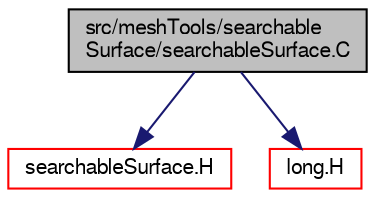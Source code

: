 digraph "src/meshTools/searchableSurface/searchableSurface.C"
{
  bgcolor="transparent";
  edge [fontname="FreeSans",fontsize="10",labelfontname="FreeSans",labelfontsize="10"];
  node [fontname="FreeSans",fontsize="10",shape=record];
  Node0 [label="src/meshTools/searchable\lSurface/searchableSurface.C",height=0.2,width=0.4,color="black", fillcolor="grey75", style="filled", fontcolor="black"];
  Node0 -> Node1 [color="midnightblue",fontsize="10",style="solid",fontname="FreeSans"];
  Node1 [label="searchableSurface.H",height=0.2,width=0.4,color="red",URL="$a07820.html"];
  Node0 -> Node157 [color="midnightblue",fontsize="10",style="solid",fontname="FreeSans"];
  Node157 [label="long.H",height=0.2,width=0.4,color="red",URL="$a12389.html",tooltip="A long integer. "];
}
